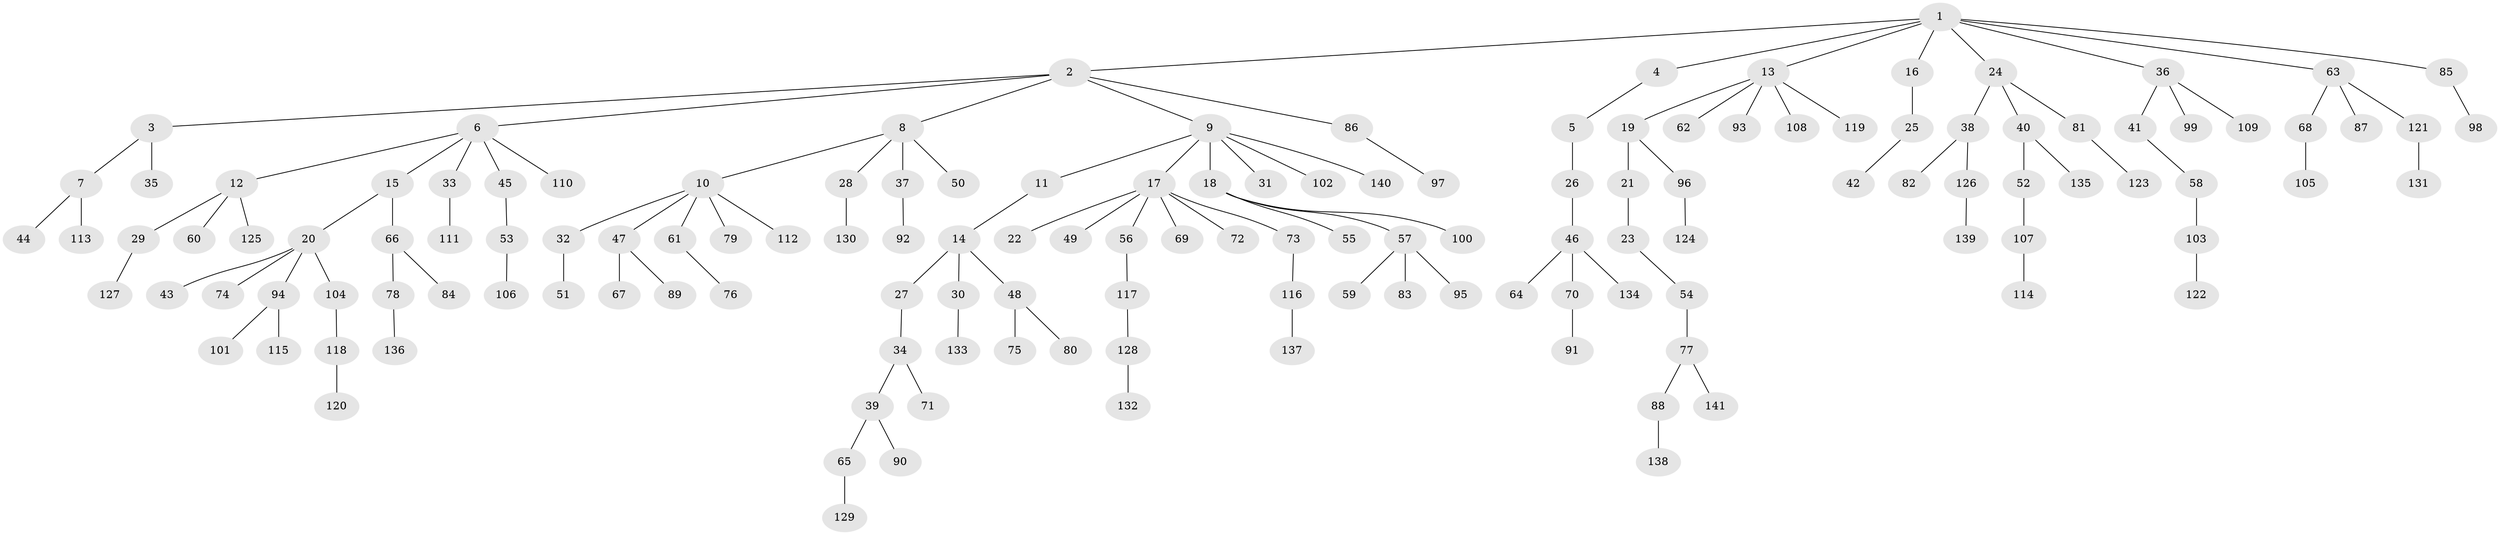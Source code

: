 // Generated by graph-tools (version 1.1) at 2025/15/03/09/25 04:15:21]
// undirected, 141 vertices, 140 edges
graph export_dot {
graph [start="1"]
  node [color=gray90,style=filled];
  1;
  2;
  3;
  4;
  5;
  6;
  7;
  8;
  9;
  10;
  11;
  12;
  13;
  14;
  15;
  16;
  17;
  18;
  19;
  20;
  21;
  22;
  23;
  24;
  25;
  26;
  27;
  28;
  29;
  30;
  31;
  32;
  33;
  34;
  35;
  36;
  37;
  38;
  39;
  40;
  41;
  42;
  43;
  44;
  45;
  46;
  47;
  48;
  49;
  50;
  51;
  52;
  53;
  54;
  55;
  56;
  57;
  58;
  59;
  60;
  61;
  62;
  63;
  64;
  65;
  66;
  67;
  68;
  69;
  70;
  71;
  72;
  73;
  74;
  75;
  76;
  77;
  78;
  79;
  80;
  81;
  82;
  83;
  84;
  85;
  86;
  87;
  88;
  89;
  90;
  91;
  92;
  93;
  94;
  95;
  96;
  97;
  98;
  99;
  100;
  101;
  102;
  103;
  104;
  105;
  106;
  107;
  108;
  109;
  110;
  111;
  112;
  113;
  114;
  115;
  116;
  117;
  118;
  119;
  120;
  121;
  122;
  123;
  124;
  125;
  126;
  127;
  128;
  129;
  130;
  131;
  132;
  133;
  134;
  135;
  136;
  137;
  138;
  139;
  140;
  141;
  1 -- 2;
  1 -- 4;
  1 -- 13;
  1 -- 16;
  1 -- 24;
  1 -- 36;
  1 -- 63;
  1 -- 85;
  2 -- 3;
  2 -- 6;
  2 -- 8;
  2 -- 9;
  2 -- 86;
  3 -- 7;
  3 -- 35;
  4 -- 5;
  5 -- 26;
  6 -- 12;
  6 -- 15;
  6 -- 33;
  6 -- 45;
  6 -- 110;
  7 -- 44;
  7 -- 113;
  8 -- 10;
  8 -- 28;
  8 -- 37;
  8 -- 50;
  9 -- 11;
  9 -- 17;
  9 -- 18;
  9 -- 31;
  9 -- 102;
  9 -- 140;
  10 -- 32;
  10 -- 47;
  10 -- 61;
  10 -- 79;
  10 -- 112;
  11 -- 14;
  12 -- 29;
  12 -- 60;
  12 -- 125;
  13 -- 19;
  13 -- 62;
  13 -- 93;
  13 -- 108;
  13 -- 119;
  14 -- 27;
  14 -- 30;
  14 -- 48;
  15 -- 20;
  15 -- 66;
  16 -- 25;
  17 -- 22;
  17 -- 49;
  17 -- 56;
  17 -- 69;
  17 -- 72;
  17 -- 73;
  18 -- 55;
  18 -- 57;
  18 -- 100;
  19 -- 21;
  19 -- 96;
  20 -- 43;
  20 -- 74;
  20 -- 94;
  20 -- 104;
  21 -- 23;
  23 -- 54;
  24 -- 38;
  24 -- 40;
  24 -- 81;
  25 -- 42;
  26 -- 46;
  27 -- 34;
  28 -- 130;
  29 -- 127;
  30 -- 133;
  32 -- 51;
  33 -- 111;
  34 -- 39;
  34 -- 71;
  36 -- 41;
  36 -- 99;
  36 -- 109;
  37 -- 92;
  38 -- 82;
  38 -- 126;
  39 -- 65;
  39 -- 90;
  40 -- 52;
  40 -- 135;
  41 -- 58;
  45 -- 53;
  46 -- 64;
  46 -- 70;
  46 -- 134;
  47 -- 67;
  47 -- 89;
  48 -- 75;
  48 -- 80;
  52 -- 107;
  53 -- 106;
  54 -- 77;
  56 -- 117;
  57 -- 59;
  57 -- 83;
  57 -- 95;
  58 -- 103;
  61 -- 76;
  63 -- 68;
  63 -- 87;
  63 -- 121;
  65 -- 129;
  66 -- 78;
  66 -- 84;
  68 -- 105;
  70 -- 91;
  73 -- 116;
  77 -- 88;
  77 -- 141;
  78 -- 136;
  81 -- 123;
  85 -- 98;
  86 -- 97;
  88 -- 138;
  94 -- 101;
  94 -- 115;
  96 -- 124;
  103 -- 122;
  104 -- 118;
  107 -- 114;
  116 -- 137;
  117 -- 128;
  118 -- 120;
  121 -- 131;
  126 -- 139;
  128 -- 132;
}
